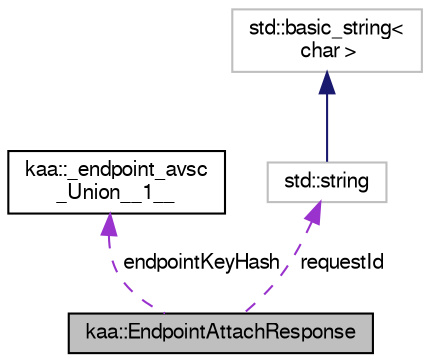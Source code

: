 digraph "kaa::EndpointAttachResponse"
{
  bgcolor="transparent";
  edge [fontname="FreeSans",fontsize="10",labelfontname="FreeSans",labelfontsize="10"];
  node [fontname="FreeSans",fontsize="10",shape=record];
  Node1 [label="kaa::EndpointAttachResponse",height=0.2,width=0.4,color="black", fillcolor="grey75", style="filled" fontcolor="black"];
  Node2 -> Node1 [dir="back",color="darkorchid3",fontsize="10",style="dashed",label=" endpointKeyHash" ,fontname="FreeSans"];
  Node2 [label="kaa::_endpoint_avsc\l_Union__1__",height=0.2,width=0.4,color="black",URL="$structkaa_1_1__endpoint__avsc__Union____1____.html"];
  Node3 -> Node1 [dir="back",color="darkorchid3",fontsize="10",style="dashed",label=" requestId" ,fontname="FreeSans"];
  Node3 [label="std::string",height=0.2,width=0.4,color="grey75",tooltip="STL class. "];
  Node4 -> Node3 [dir="back",color="midnightblue",fontsize="10",style="solid",fontname="FreeSans"];
  Node4 [label="std::basic_string\<\l char \>",height=0.2,width=0.4,color="grey75",tooltip="STL class. "];
}
